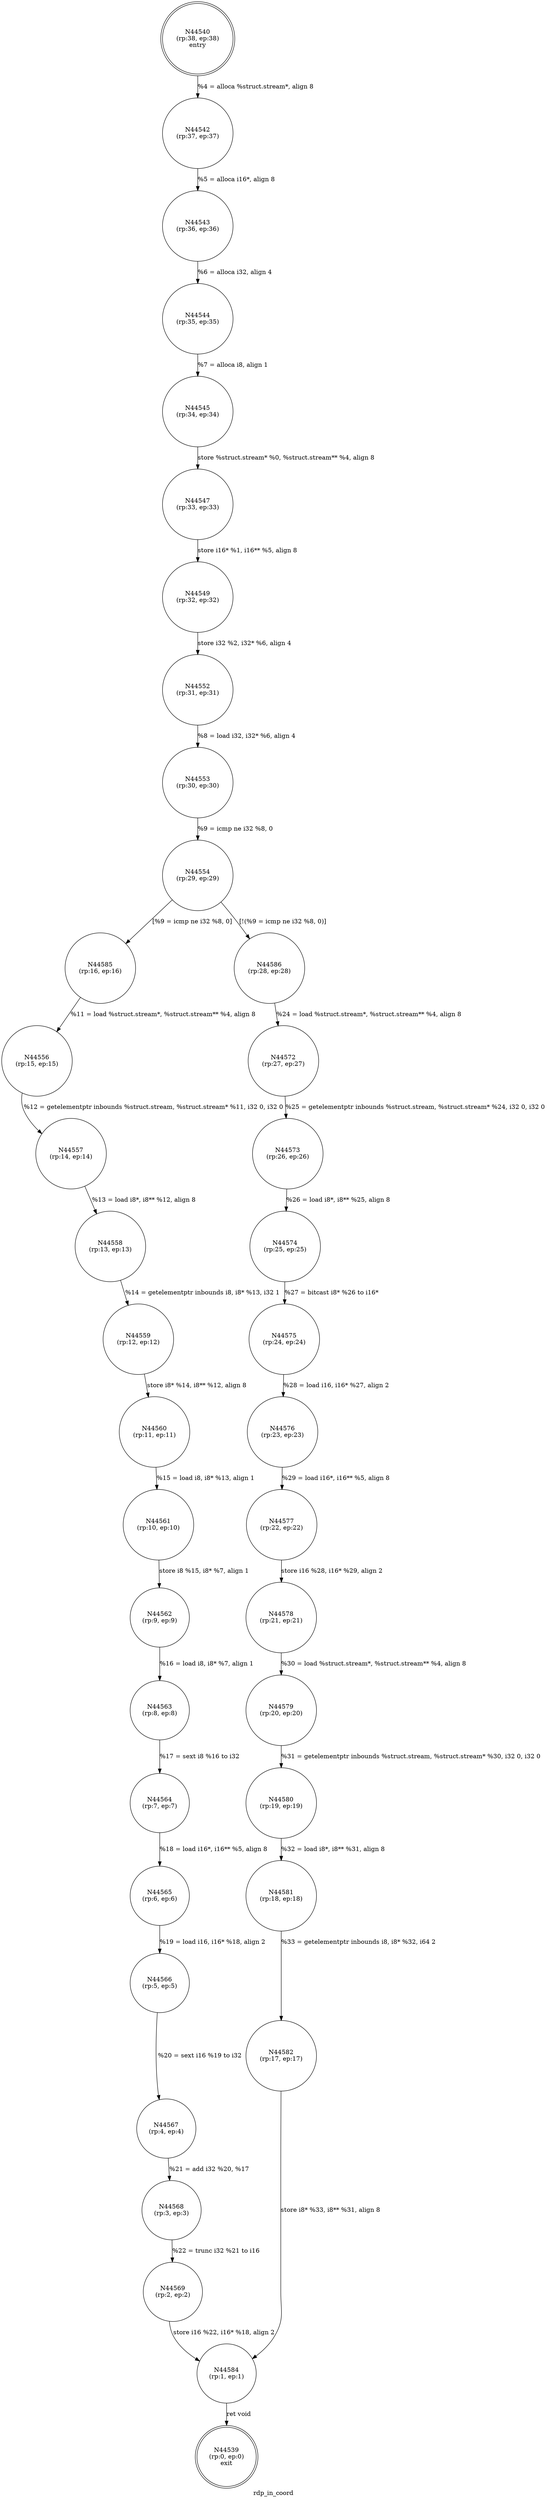 digraph rdp_in_coord {
label="rdp_in_coord"
44539 [label="N44539\n(rp:0, ep:0)\nexit", shape="doublecircle"]
44540 [label="N44540\n(rp:38, ep:38)\nentry", shape="doublecircle"]
44540 -> 44542 [label="%4 = alloca %struct.stream*, align 8"]
44542 [label="N44542\n(rp:37, ep:37)", shape="circle"]
44542 -> 44543 [label="%5 = alloca i16*, align 8"]
44543 [label="N44543\n(rp:36, ep:36)", shape="circle"]
44543 -> 44544 [label="%6 = alloca i32, align 4"]
44544 [label="N44544\n(rp:35, ep:35)", shape="circle"]
44544 -> 44545 [label="%7 = alloca i8, align 1"]
44545 [label="N44545\n(rp:34, ep:34)", shape="circle"]
44545 -> 44547 [label="store %struct.stream* %0, %struct.stream** %4, align 8"]
44547 [label="N44547\n(rp:33, ep:33)", shape="circle"]
44547 -> 44549 [label="store i16* %1, i16** %5, align 8"]
44549 [label="N44549\n(rp:32, ep:32)", shape="circle"]
44549 -> 44552 [label="store i32 %2, i32* %6, align 4"]
44552 [label="N44552\n(rp:31, ep:31)", shape="circle"]
44552 -> 44553 [label="%8 = load i32, i32* %6, align 4"]
44553 [label="N44553\n(rp:30, ep:30)", shape="circle"]
44553 -> 44554 [label="%9 = icmp ne i32 %8, 0"]
44554 [label="N44554\n(rp:29, ep:29)", shape="circle"]
44554 -> 44585 [label="[%9 = icmp ne i32 %8, 0]"]
44554 -> 44586 [label="[!(%9 = icmp ne i32 %8, 0)]"]
44556 [label="N44556\n(rp:15, ep:15)", shape="circle"]
44556 -> 44557 [label="%12 = getelementptr inbounds %struct.stream, %struct.stream* %11, i32 0, i32 0"]
44557 [label="N44557\n(rp:14, ep:14)", shape="circle"]
44557 -> 44558 [label="%13 = load i8*, i8** %12, align 8"]
44558 [label="N44558\n(rp:13, ep:13)", shape="circle"]
44558 -> 44559 [label="%14 = getelementptr inbounds i8, i8* %13, i32 1"]
44559 [label="N44559\n(rp:12, ep:12)", shape="circle"]
44559 -> 44560 [label="store i8* %14, i8** %12, align 8"]
44560 [label="N44560\n(rp:11, ep:11)", shape="circle"]
44560 -> 44561 [label="%15 = load i8, i8* %13, align 1"]
44561 [label="N44561\n(rp:10, ep:10)", shape="circle"]
44561 -> 44562 [label="store i8 %15, i8* %7, align 1"]
44562 [label="N44562\n(rp:9, ep:9)", shape="circle"]
44562 -> 44563 [label="%16 = load i8, i8* %7, align 1"]
44563 [label="N44563\n(rp:8, ep:8)", shape="circle"]
44563 -> 44564 [label="%17 = sext i8 %16 to i32"]
44564 [label="N44564\n(rp:7, ep:7)", shape="circle"]
44564 -> 44565 [label="%18 = load i16*, i16** %5, align 8"]
44565 [label="N44565\n(rp:6, ep:6)", shape="circle"]
44565 -> 44566 [label="%19 = load i16, i16* %18, align 2"]
44566 [label="N44566\n(rp:5, ep:5)", shape="circle"]
44566 -> 44567 [label="%20 = sext i16 %19 to i32"]
44567 [label="N44567\n(rp:4, ep:4)", shape="circle"]
44567 -> 44568 [label="%21 = add i32 %20, %17"]
44568 [label="N44568\n(rp:3, ep:3)", shape="circle"]
44568 -> 44569 [label="%22 = trunc i32 %21 to i16"]
44569 [label="N44569\n(rp:2, ep:2)", shape="circle"]
44569 -> 44584 [label="store i16 %22, i16* %18, align 2"]
44572 [label="N44572\n(rp:27, ep:27)", shape="circle"]
44572 -> 44573 [label="%25 = getelementptr inbounds %struct.stream, %struct.stream* %24, i32 0, i32 0"]
44573 [label="N44573\n(rp:26, ep:26)", shape="circle"]
44573 -> 44574 [label="%26 = load i8*, i8** %25, align 8"]
44574 [label="N44574\n(rp:25, ep:25)", shape="circle"]
44574 -> 44575 [label="%27 = bitcast i8* %26 to i16*"]
44575 [label="N44575\n(rp:24, ep:24)", shape="circle"]
44575 -> 44576 [label="%28 = load i16, i16* %27, align 2"]
44576 [label="N44576\n(rp:23, ep:23)", shape="circle"]
44576 -> 44577 [label="%29 = load i16*, i16** %5, align 8"]
44577 [label="N44577\n(rp:22, ep:22)", shape="circle"]
44577 -> 44578 [label="store i16 %28, i16* %29, align 2"]
44578 [label="N44578\n(rp:21, ep:21)", shape="circle"]
44578 -> 44579 [label="%30 = load %struct.stream*, %struct.stream** %4, align 8"]
44579 [label="N44579\n(rp:20, ep:20)", shape="circle"]
44579 -> 44580 [label="%31 = getelementptr inbounds %struct.stream, %struct.stream* %30, i32 0, i32 0"]
44580 [label="N44580\n(rp:19, ep:19)", shape="circle"]
44580 -> 44581 [label="%32 = load i8*, i8** %31, align 8"]
44581 [label="N44581\n(rp:18, ep:18)", shape="circle"]
44581 -> 44582 [label="%33 = getelementptr inbounds i8, i8* %32, i64 2"]
44582 [label="N44582\n(rp:17, ep:17)", shape="circle"]
44582 -> 44584 [label="store i8* %33, i8** %31, align 8"]
44584 [label="N44584\n(rp:1, ep:1)", shape="circle"]
44584 -> 44539 [label="ret void"]
44585 [label="N44585\n(rp:16, ep:16)", shape="circle"]
44585 -> 44556 [label="%11 = load %struct.stream*, %struct.stream** %4, align 8"]
44586 [label="N44586\n(rp:28, ep:28)", shape="circle"]
44586 -> 44572 [label="%24 = load %struct.stream*, %struct.stream** %4, align 8"]
}
